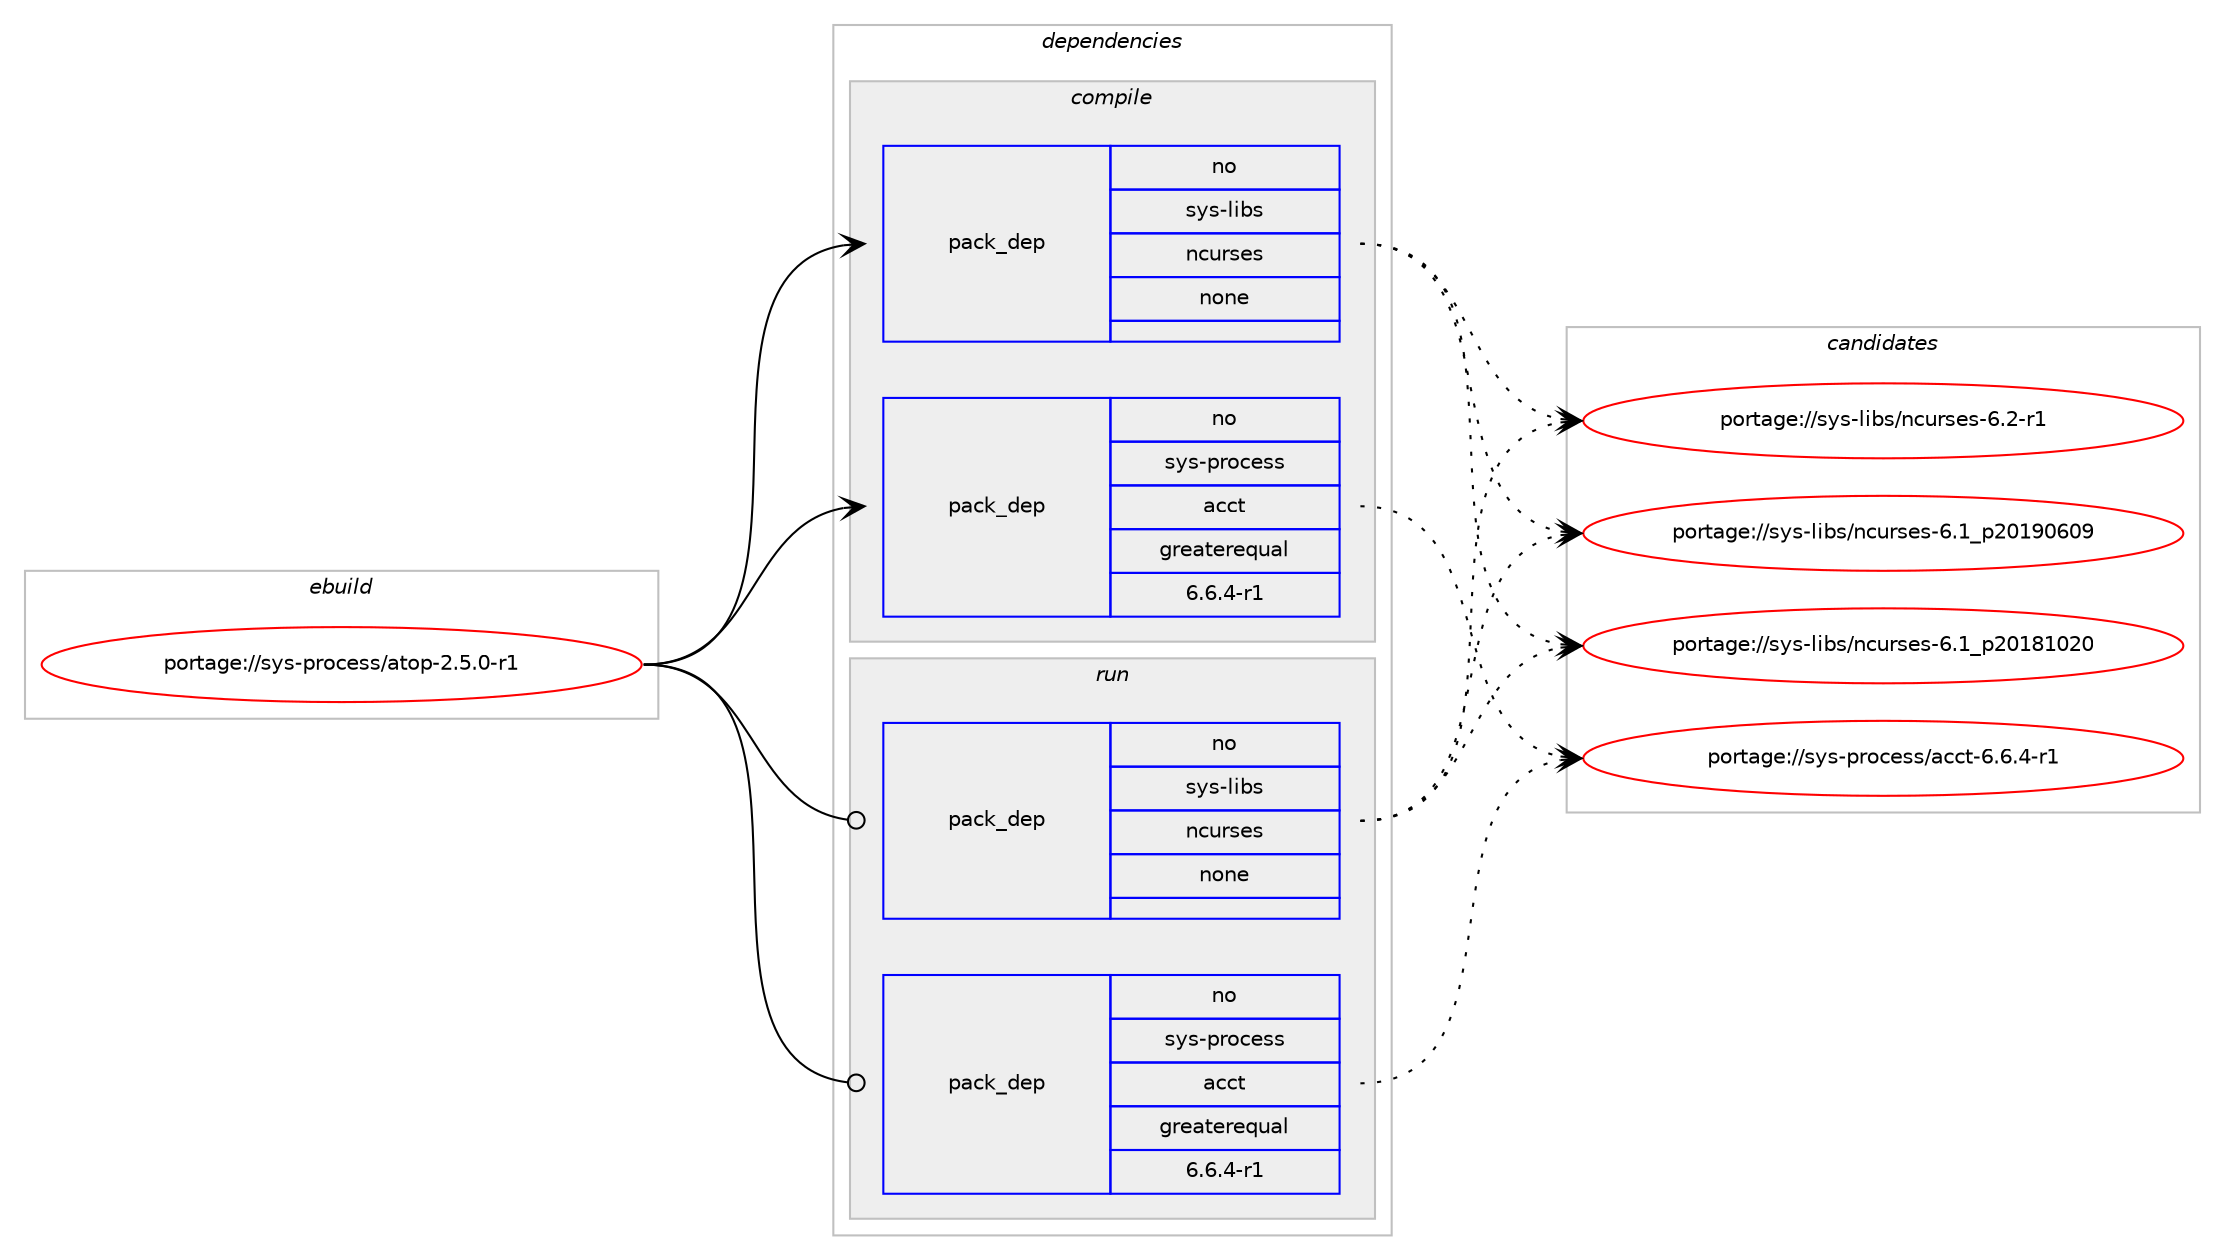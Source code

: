 digraph prolog {

# *************
# Graph options
# *************

newrank=true;
concentrate=true;
compound=true;
graph [rankdir=LR,fontname=Helvetica,fontsize=10,ranksep=1.5];#, ranksep=2.5, nodesep=0.2];
edge  [arrowhead=vee];
node  [fontname=Helvetica,fontsize=10];

# **********
# The ebuild
# **********

subgraph cluster_leftcol {
color=gray;
rank=same;
label=<<i>ebuild</i>>;
id [label="portage://sys-process/atop-2.5.0-r1", color=red, width=4, href="../sys-process/atop-2.5.0-r1.svg"];
}

# ****************
# The dependencies
# ****************

subgraph cluster_midcol {
color=gray;
label=<<i>dependencies</i>>;
subgraph cluster_compile {
fillcolor="#eeeeee";
style=filled;
label=<<i>compile</i>>;
subgraph pack17254 {
dependency20851 [label=<<TABLE BORDER="0" CELLBORDER="1" CELLSPACING="0" CELLPADDING="4" WIDTH="220"><TR><TD ROWSPAN="6" CELLPADDING="30">pack_dep</TD></TR><TR><TD WIDTH="110">no</TD></TR><TR><TD>sys-libs</TD></TR><TR><TD>ncurses</TD></TR><TR><TD>none</TD></TR><TR><TD></TD></TR></TABLE>>, shape=none, color=blue];
}
id:e -> dependency20851:w [weight=20,style="solid",arrowhead="vee"];
subgraph pack17255 {
dependency20852 [label=<<TABLE BORDER="0" CELLBORDER="1" CELLSPACING="0" CELLPADDING="4" WIDTH="220"><TR><TD ROWSPAN="6" CELLPADDING="30">pack_dep</TD></TR><TR><TD WIDTH="110">no</TD></TR><TR><TD>sys-process</TD></TR><TR><TD>acct</TD></TR><TR><TD>greaterequal</TD></TR><TR><TD>6.6.4-r1</TD></TR></TABLE>>, shape=none, color=blue];
}
id:e -> dependency20852:w [weight=20,style="solid",arrowhead="vee"];
}
subgraph cluster_compileandrun {
fillcolor="#eeeeee";
style=filled;
label=<<i>compile and run</i>>;
}
subgraph cluster_run {
fillcolor="#eeeeee";
style=filled;
label=<<i>run</i>>;
subgraph pack17256 {
dependency20853 [label=<<TABLE BORDER="0" CELLBORDER="1" CELLSPACING="0" CELLPADDING="4" WIDTH="220"><TR><TD ROWSPAN="6" CELLPADDING="30">pack_dep</TD></TR><TR><TD WIDTH="110">no</TD></TR><TR><TD>sys-libs</TD></TR><TR><TD>ncurses</TD></TR><TR><TD>none</TD></TR><TR><TD></TD></TR></TABLE>>, shape=none, color=blue];
}
id:e -> dependency20853:w [weight=20,style="solid",arrowhead="odot"];
subgraph pack17257 {
dependency20854 [label=<<TABLE BORDER="0" CELLBORDER="1" CELLSPACING="0" CELLPADDING="4" WIDTH="220"><TR><TD ROWSPAN="6" CELLPADDING="30">pack_dep</TD></TR><TR><TD WIDTH="110">no</TD></TR><TR><TD>sys-process</TD></TR><TR><TD>acct</TD></TR><TR><TD>greaterequal</TD></TR><TR><TD>6.6.4-r1</TD></TR></TABLE>>, shape=none, color=blue];
}
id:e -> dependency20854:w [weight=20,style="solid",arrowhead="odot"];
}
}

# **************
# The candidates
# **************

subgraph cluster_choices {
rank=same;
color=gray;
label=<<i>candidates</i>>;

subgraph choice17254 {
color=black;
nodesep=1;
choice11512111545108105981154711099117114115101115455446504511449 [label="portage://sys-libs/ncurses-6.2-r1", color=red, width=4,href="../sys-libs/ncurses-6.2-r1.svg"];
choice1151211154510810598115471109911711411510111545544649951125048495748544857 [label="portage://sys-libs/ncurses-6.1_p20190609", color=red, width=4,href="../sys-libs/ncurses-6.1_p20190609.svg"];
choice1151211154510810598115471109911711411510111545544649951125048495649485048 [label="portage://sys-libs/ncurses-6.1_p20181020", color=red, width=4,href="../sys-libs/ncurses-6.1_p20181020.svg"];
dependency20851:e -> choice11512111545108105981154711099117114115101115455446504511449:w [style=dotted,weight="100"];
dependency20851:e -> choice1151211154510810598115471109911711411510111545544649951125048495748544857:w [style=dotted,weight="100"];
dependency20851:e -> choice1151211154510810598115471109911711411510111545544649951125048495649485048:w [style=dotted,weight="100"];
}
subgraph choice17255 {
color=black;
nodesep=1;
choice1151211154511211411199101115115479799991164554465446524511449 [label="portage://sys-process/acct-6.6.4-r1", color=red, width=4,href="../sys-process/acct-6.6.4-r1.svg"];
dependency20852:e -> choice1151211154511211411199101115115479799991164554465446524511449:w [style=dotted,weight="100"];
}
subgraph choice17256 {
color=black;
nodesep=1;
choice11512111545108105981154711099117114115101115455446504511449 [label="portage://sys-libs/ncurses-6.2-r1", color=red, width=4,href="../sys-libs/ncurses-6.2-r1.svg"];
choice1151211154510810598115471109911711411510111545544649951125048495748544857 [label="portage://sys-libs/ncurses-6.1_p20190609", color=red, width=4,href="../sys-libs/ncurses-6.1_p20190609.svg"];
choice1151211154510810598115471109911711411510111545544649951125048495649485048 [label="portage://sys-libs/ncurses-6.1_p20181020", color=red, width=4,href="../sys-libs/ncurses-6.1_p20181020.svg"];
dependency20853:e -> choice11512111545108105981154711099117114115101115455446504511449:w [style=dotted,weight="100"];
dependency20853:e -> choice1151211154510810598115471109911711411510111545544649951125048495748544857:w [style=dotted,weight="100"];
dependency20853:e -> choice1151211154510810598115471109911711411510111545544649951125048495649485048:w [style=dotted,weight="100"];
}
subgraph choice17257 {
color=black;
nodesep=1;
choice1151211154511211411199101115115479799991164554465446524511449 [label="portage://sys-process/acct-6.6.4-r1", color=red, width=4,href="../sys-process/acct-6.6.4-r1.svg"];
dependency20854:e -> choice1151211154511211411199101115115479799991164554465446524511449:w [style=dotted,weight="100"];
}
}

}
